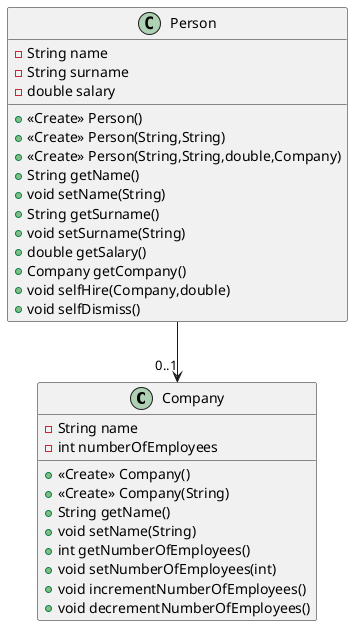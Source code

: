 @startuml
class Company {
- String name
- int numberOfEmployees
+ <<Create>> Company()
+ <<Create>> Company(String)
+ String getName()
+ void setName(String)
+ int getNumberOfEmployees()
+ void setNumberOfEmployees(int)
+ void incrementNumberOfEmployees()
+ void decrementNumberOfEmployees()
}
class Person {
- String name
- String surname
- double salary
+ <<Create>> Person()
+ <<Create>> Person(String,String)
+ <<Create>> Person(String,String,double,Company)
+ String getName()
+ void setName(String)
+ String getSurname()
+ void setSurname(String)
+ double getSalary()
+ Company getCompany()
+ void selfHire(Company,double)
+ void selfDismiss()
}

Person --> "0..1" Company
@enduml